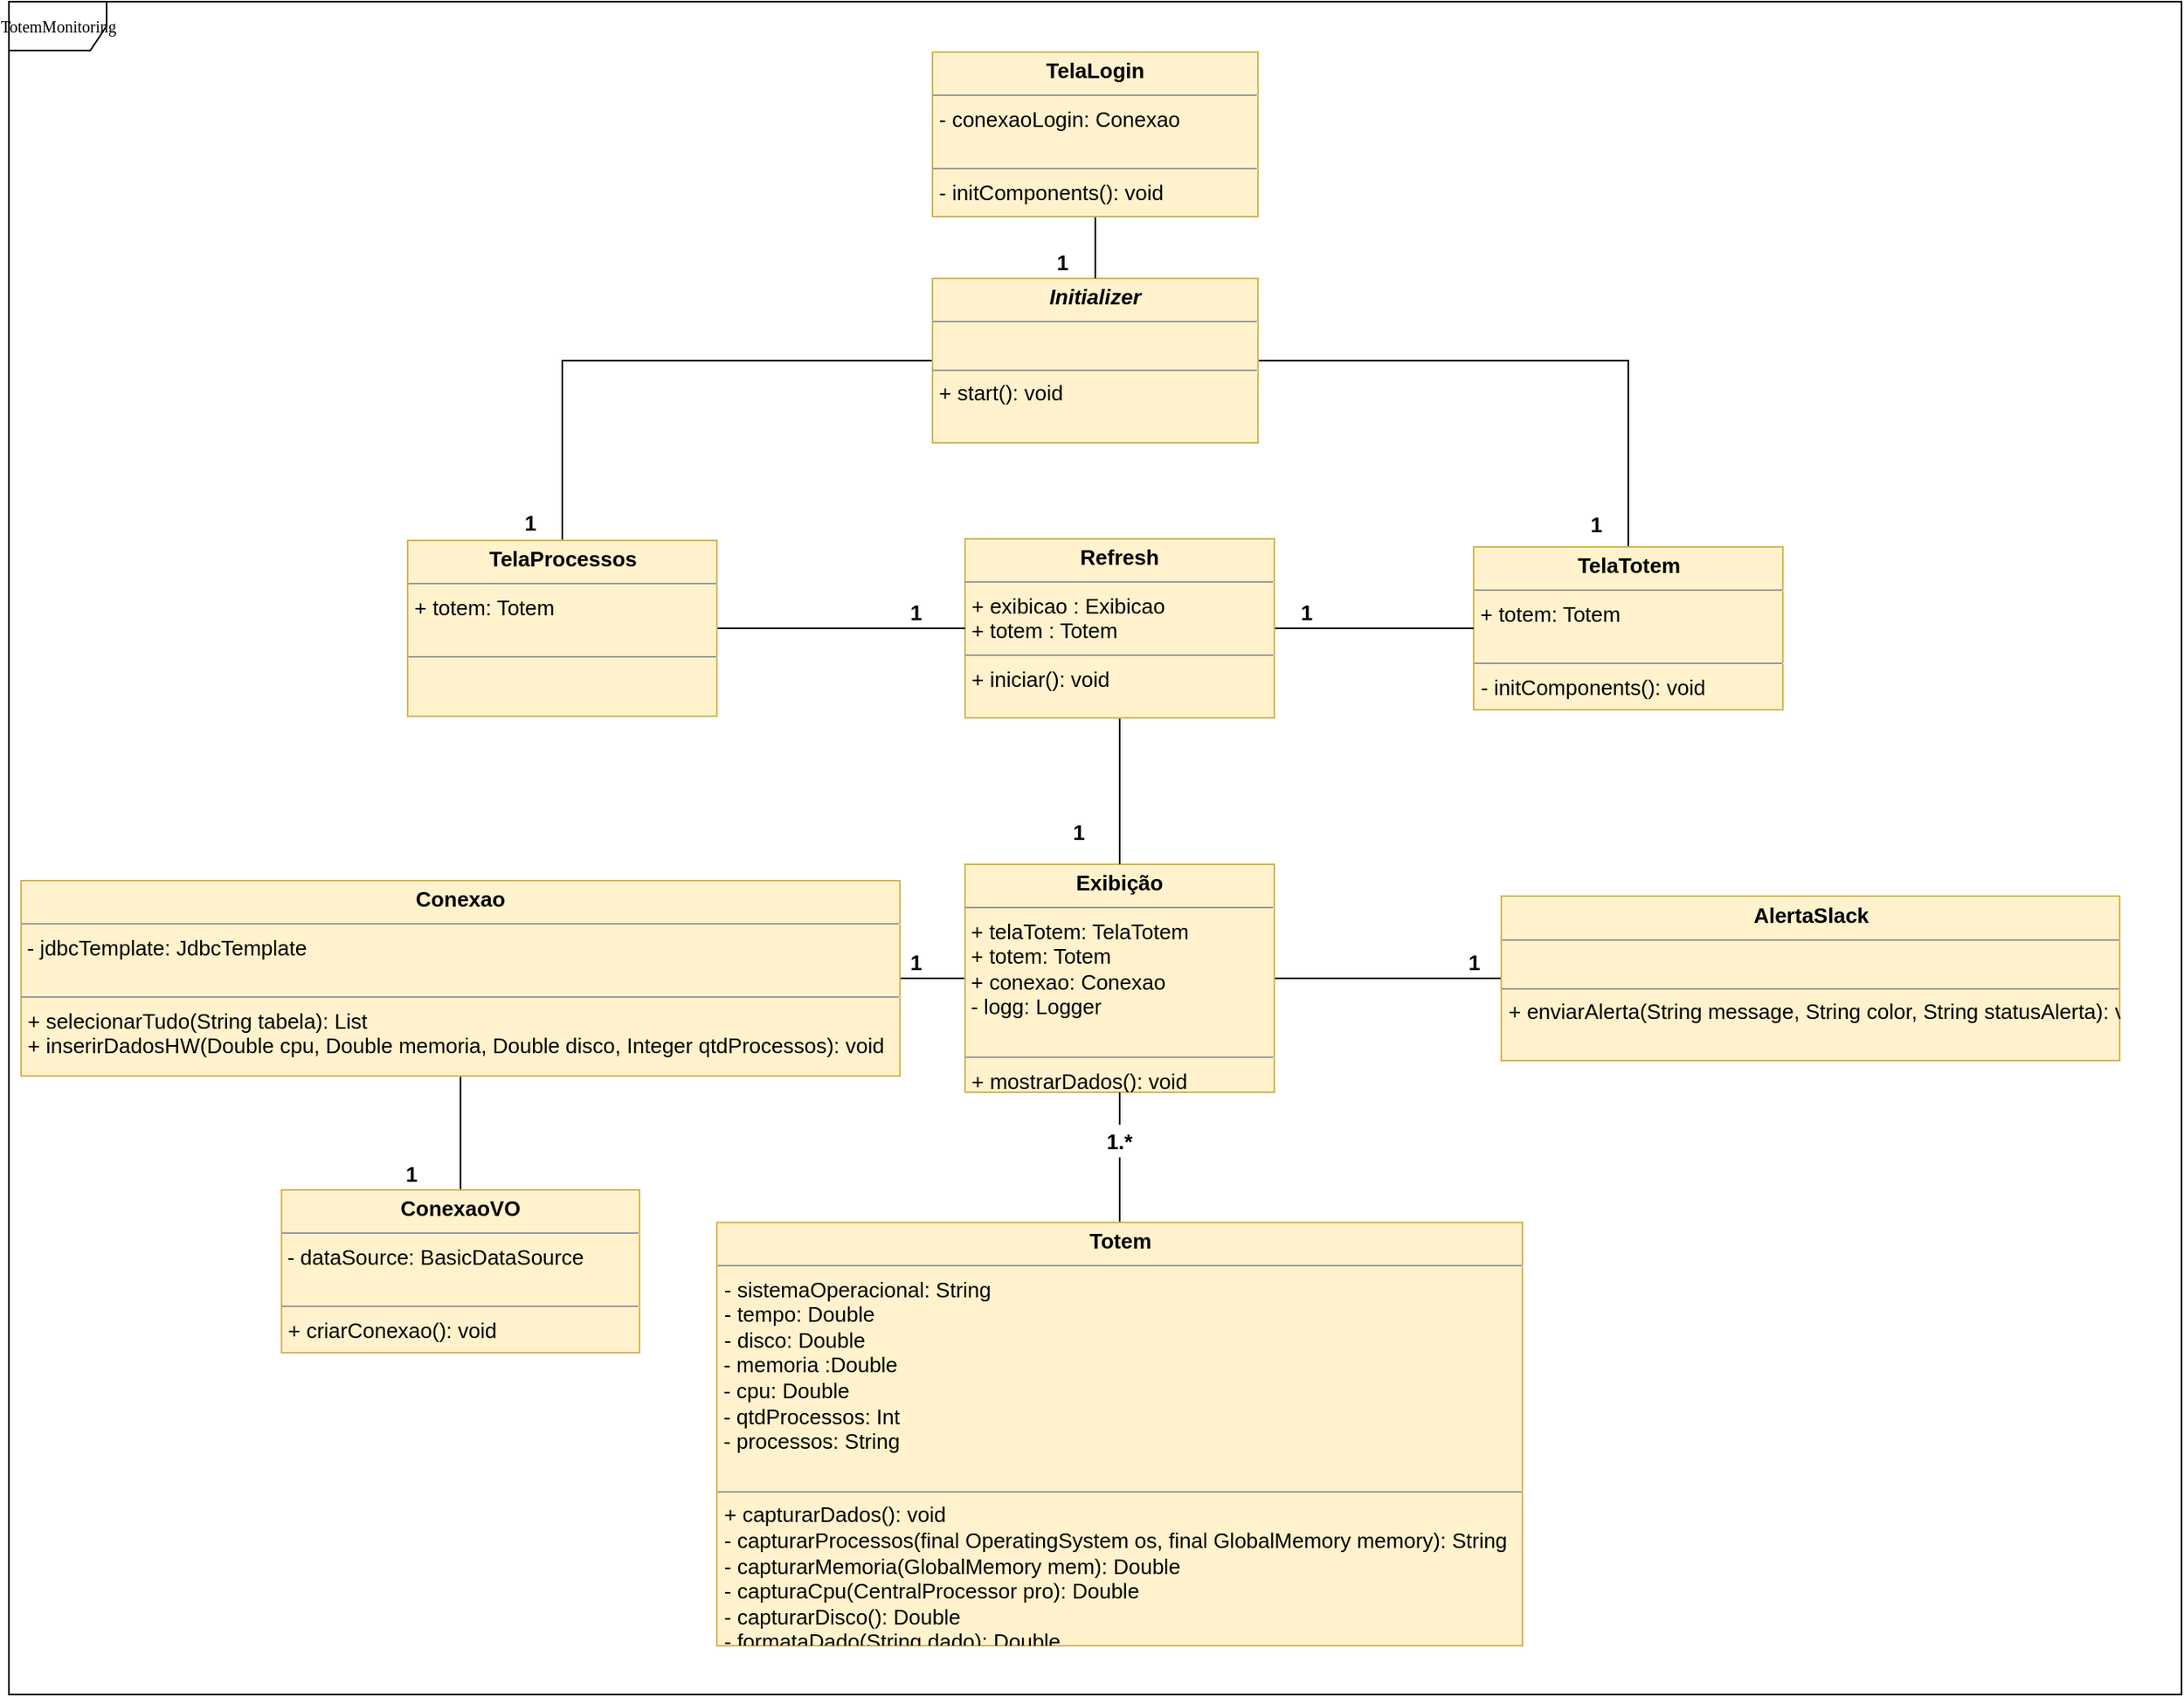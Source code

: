 <mxfile version="12.3.3" type="device" pages="1"><diagram name="Page-1" id="c4acf3e9-155e-7222-9cf6-157b1a14988f"><mxGraphModel dx="1871" dy="1621" grid="1" gridSize="10" guides="1" tooltips="1" connect="1" arrows="1" fold="1" page="1" pageScale="1" pageWidth="850" pageHeight="1100" background="#ffffff" math="0" shadow="0"><root><mxCell id="0"/><mxCell id="1" parent="0"/><mxCell id="17acba5748e5396b-1" value="TotemMonitoring" style="shape=umlFrame;whiteSpace=wrap;html=1;rounded=0;shadow=0;comic=0;labelBackgroundColor=none;strokeWidth=1;fontFamily=Verdana;fontSize=10;align=center;width=60;height=30;" parent="1" vertex="1"><mxGeometry x="-77.5" y="-80" width="1335" height="1040" as="geometry"/></mxCell><mxCell id="8h1KgTnDU4ybiR8Wh5WG-35" style="edgeStyle=orthogonalEdgeStyle;rounded=0;orthogonalLoop=1;jettySize=auto;html=1;entryX=0.5;entryY=0;entryDx=0;entryDy=0;endArrow=none;endFill=0;" parent="1" source="8h1KgTnDU4ybiR8Wh5WG-51" target="5d2195bd80daf111-19" edge="1"><mxGeometry relative="1" as="geometry"/></mxCell><mxCell id="9qw-REEb9esvLYdN_eHw-13" style="edgeStyle=orthogonalEdgeStyle;rounded=0;orthogonalLoop=1;jettySize=auto;html=1;entryX=1;entryY=0.5;entryDx=0;entryDy=0;endArrow=none;endFill=0;" edge="1" parent="1" source="5d2195bd80daf111-15" target="8h1KgTnDU4ybiR8Wh5WG-40"><mxGeometry relative="1" as="geometry"/></mxCell><mxCell id="9qw-REEb9esvLYdN_eHw-14" style="edgeStyle=orthogonalEdgeStyle;rounded=0;orthogonalLoop=1;jettySize=auto;html=1;endArrow=none;endFill=0;" edge="1" parent="1" source="5d2195bd80daf111-15" target="8h1KgTnDU4ybiR8Wh5WG-42"><mxGeometry relative="1" as="geometry"/></mxCell><mxCell id="5d2195bd80daf111-15" value="&lt;p style=&quot;margin: 4px 0px 0px ; text-align: center ; font-size: 13px&quot;&gt;&lt;b&gt;&lt;font style=&quot;font-size: 13px&quot;&gt;Exibição&lt;/font&gt;&lt;/b&gt;&lt;/p&gt;&lt;hr size=&quot;1&quot; style=&quot;font-size: 13px&quot;&gt;&lt;span style=&quot;white-space: normal ; font-size: 13px&quot;&gt;&lt;font style=&quot;font-size: 13px&quot;&gt;&amp;nbsp;+ telaTotem: TelaTotem&lt;br&gt;&amp;nbsp;+ totem: Totem&lt;br&gt;&amp;nbsp;+ conexao: Conexao&lt;br&gt;&amp;nbsp;- logg: Logger&lt;br&gt;&lt;/font&gt;&lt;/span&gt;&lt;p style=&quot;margin: 0px 0px 0px 4px ; font-size: 13px&quot;&gt;&lt;font style=&quot;font-size: 13px&quot;&gt;&lt;br&gt;&lt;/font&gt;&lt;/p&gt;&lt;hr size=&quot;1&quot; style=&quot;font-size: 13px&quot;&gt;&lt;p style=&quot;margin: 0px 0px 0px 4px ; font-size: 13px&quot;&gt;&lt;font style=&quot;font-size: 13px&quot;&gt;+ mostrarDados(): void&lt;/font&gt;&lt;/p&gt;" style="verticalAlign=top;align=left;overflow=fill;fontSize=12;fontFamily=Helvetica;html=1;rounded=0;shadow=0;comic=0;labelBackgroundColor=none;strokeWidth=1;fillColor=#fff2cc;strokeColor=#d6b656;" parent="1" vertex="1"><mxGeometry x="510" y="450" width="190" height="140" as="geometry"/></mxCell><mxCell id="9qw-REEb9esvLYdN_eHw-3" style="edgeStyle=orthogonalEdgeStyle;rounded=0;orthogonalLoop=1;jettySize=auto;html=1;endArrow=none;endFill=0;" edge="1" parent="1" source="5d2195bd80daf111-18" target="8-MUjTlmlI8hC00vOWtE-19"><mxGeometry relative="1" as="geometry"/></mxCell><mxCell id="9qw-REEb9esvLYdN_eHw-8" style="edgeStyle=orthogonalEdgeStyle;rounded=0;orthogonalLoop=1;jettySize=auto;html=1;endArrow=none;endFill=0;" edge="1" parent="1" source="5d2195bd80daf111-18" target="8-MUjTlmlI8hC00vOWtE-14"><mxGeometry relative="1" as="geometry"/></mxCell><mxCell id="5d2195bd80daf111-18" value="&lt;p style=&quot;margin: 4px 0px 0px ; text-align: center ; font-size: 13px&quot;&gt;&lt;font style=&quot;font-size: 13px&quot;&gt;&lt;i&gt;&lt;b&gt;Initializer&lt;/b&gt;&lt;/i&gt;&lt;br&gt;&lt;/font&gt;&lt;/p&gt;&lt;hr size=&quot;1&quot; style=&quot;font-size: 13px&quot;&gt;&lt;p style=&quot;margin: 0px 0px 0px 4px ; font-size: 13px&quot;&gt;&lt;font style=&quot;font-size: 13px&quot;&gt;&lt;br&gt;&lt;/font&gt;&lt;/p&gt;&lt;hr size=&quot;1&quot; style=&quot;font-size: 13px&quot;&gt;&lt;p style=&quot;margin: 0px 0px 0px 4px ; font-size: 13px&quot;&gt;&lt;font style=&quot;font-size: 13px&quot;&gt;+ start(): void&lt;br&gt;&lt;/font&gt;&lt;br&gt;&lt;/p&gt;" style="verticalAlign=top;align=left;overflow=fill;fontSize=12;fontFamily=Helvetica;html=1;rounded=0;shadow=0;comic=0;labelBackgroundColor=none;strokeWidth=1;fillColor=#fff2cc;strokeColor=#d6b656;" parent="1" vertex="1"><mxGeometry x="490" y="90" width="200" height="101" as="geometry"/></mxCell><mxCell id="5d2195bd80daf111-19" value="&lt;p style=&quot;margin: 4px 0px 0px ; text-align: center ; font-size: 13px&quot;&gt;&lt;b&gt;&lt;font style=&quot;font-size: 13px&quot;&gt;Totem&lt;/font&gt;&lt;/b&gt;&lt;/p&gt;&lt;hr size=&quot;1&quot; style=&quot;font-size: 13px&quot;&gt;&lt;p style=&quot;margin: 0px 0px 0px 4px ; font-size: 13px&quot;&gt;&lt;font style=&quot;font-size: 13px&quot;&gt;- sistemaOperacional: String&lt;br&gt;- tempo: Double&lt;/font&gt;&lt;/p&gt;&lt;p style=&quot;margin: 0px 0px 0px 4px ; font-size: 13px&quot;&gt;&lt;font style=&quot;font-size: 13px&quot;&gt;- disco: Double&lt;br&gt;&lt;/font&gt;&lt;/p&gt;&lt;div style=&quot;font-size: 13px&quot;&gt;&lt;font style=&quot;font-size: 13px&quot;&gt;&amp;nbsp;- memoria :Double&lt;br&gt;&lt;/font&gt;&lt;/div&gt;&lt;div style=&quot;font-size: 13px&quot;&gt;&lt;font style=&quot;font-size: 13px&quot;&gt;&amp;nbsp;- cpu: Double&lt;br&gt;&lt;/font&gt;&lt;/div&gt;&lt;div style=&quot;font-size: 13px&quot;&gt;&lt;div&gt;&lt;font style=&quot;font-size: 13px&quot;&gt;&amp;nbsp;- qtdProcessos: Int&lt;br&gt;&lt;/font&gt;&lt;/div&gt;&lt;div&gt;&lt;div&gt;&lt;font style=&quot;font-size: 13px&quot;&gt;&amp;nbsp;- processos: String&lt;/font&gt;&lt;/div&gt;&lt;/div&gt;&lt;/div&gt;&lt;div style=&quot;font-size: 13px&quot;&gt;&lt;font style=&quot;font-size: 13px&quot;&gt;&lt;br&gt;&lt;/font&gt;&lt;/div&gt;&lt;hr size=&quot;1&quot; style=&quot;font-size: 13px&quot;&gt;&lt;p style=&quot;margin: 0px 0px 0px 4px ; font-size: 13px&quot;&gt;&lt;font style=&quot;font-size: 13px&quot;&gt;+ capturarDados(): void&lt;/font&gt;&lt;/p&gt;&lt;p style=&quot;margin: 0px 0px 0px 4px ; font-size: 13px&quot;&gt;&lt;font style=&quot;font-size: 13px&quot;&gt;- capturarProcessos(final OperatingSystem os, final GlobalMemory memory): String&lt;/font&gt;&lt;/p&gt;&lt;p style=&quot;margin: 0px 0px 0px 4px ; font-size: 13px&quot;&gt;&lt;font style=&quot;font-size: 13px&quot;&gt;- capturarMemoria(GlobalMemory mem): Double&lt;/font&gt;&lt;/p&gt;&lt;p style=&quot;margin: 0px 0px 0px 4px ; font-size: 13px&quot;&gt;&lt;font style=&quot;font-size: 13px&quot;&gt;- capturaCpu(CentralProcessor pro): Double&lt;/font&gt;&lt;/p&gt;&lt;p style=&quot;margin: 0px 0px 0px 4px ; font-size: 13px&quot;&gt;&lt;font style=&quot;font-size: 13px&quot;&gt;- capturarDisco(): Double&lt;/font&gt;&lt;/p&gt;&lt;p style=&quot;margin: 0px 0px 0px 4px ; font-size: 13px&quot;&gt;&lt;font style=&quot;font-size: 13px&quot;&gt;- formataDado(String dado): Double&lt;/font&gt;&lt;/p&gt;&lt;p style=&quot;margin: 0px 0px 0px 4px ; font-size: 13px&quot;&gt;&lt;font style=&quot;font-size: 13px&quot;&gt;&lt;br&gt;&lt;/font&gt;&lt;/p&gt;&lt;p style=&quot;margin: 0px 0px 0px 4px ; font-size: 13px&quot;&gt;&lt;font style=&quot;font-size: 13px&quot;&gt;&lt;br&gt;&lt;/font&gt;&lt;br&gt;&lt;/p&gt;" style="verticalAlign=top;align=left;overflow=fill;fontSize=12;fontFamily=Helvetica;html=1;rounded=0;shadow=0;comic=0;labelBackgroundColor=none;strokeWidth=1;fillColor=#fff2cc;strokeColor=#d6b656;" parent="1" vertex="1"><mxGeometry x="357.5" y="670" width="495" height="260" as="geometry"/></mxCell><mxCell id="8-MUjTlmlI8hC00vOWtE-14" value="&lt;p style=&quot;margin: 4px 0px 0px ; text-align: center ; font-size: 13px&quot;&gt;&lt;b&gt;&lt;font style=&quot;font-size: 13px&quot;&gt;TelaTotem&lt;/font&gt;&lt;/b&gt;&lt;/p&gt;&lt;hr size=&quot;1&quot; style=&quot;font-size: 13px&quot;&gt;&lt;span style=&quot;white-space: normal ; font-size: 13px&quot;&gt;&lt;font style=&quot;font-size: 13px&quot;&gt;&amp;nbsp;+ totem: Totem&lt;/font&gt;&lt;/span&gt;&lt;p style=&quot;margin: 0px 0px 0px 4px ; font-size: 13px&quot;&gt;&lt;font style=&quot;font-size: 13px&quot;&gt;&lt;br&gt;&lt;/font&gt;&lt;/p&gt;&lt;hr size=&quot;1&quot; style=&quot;font-size: 13px&quot;&gt;&lt;p style=&quot;margin: 0px 0px 0px 4px ; font-size: 13px&quot;&gt;&lt;font style=&quot;font-size: 13px&quot;&gt;- initComponents(): void&lt;/font&gt;&lt;/p&gt;&lt;p style=&quot;margin: 0px 0px 0px 4px ; font-size: 13px&quot;&gt;&lt;br&gt;&lt;/p&gt;" style="verticalAlign=top;align=left;overflow=fill;fontSize=12;fontFamily=Helvetica;html=1;rounded=0;shadow=0;comic=0;labelBackgroundColor=none;strokeWidth=1;fillColor=#fff2cc;strokeColor=#d6b656;" parent="1" vertex="1"><mxGeometry x="822.5" y="255" width="190" height="100" as="geometry"/></mxCell><mxCell id="8h1KgTnDU4ybiR8Wh5WG-32" style="edgeStyle=orthogonalEdgeStyle;rounded=0;orthogonalLoop=1;jettySize=auto;html=1;entryX=0;entryY=0.5;entryDx=0;entryDy=0;endArrow=none;endFill=0;" parent="1" source="8-MUjTlmlI8hC00vOWtE-16" target="8-MUjTlmlI8hC00vOWtE-14" edge="1"><mxGeometry relative="1" as="geometry"/></mxCell><mxCell id="9qw-REEb9esvLYdN_eHw-19" style="edgeStyle=orthogonalEdgeStyle;rounded=0;orthogonalLoop=1;jettySize=auto;html=1;entryX=0.5;entryY=0;entryDx=0;entryDy=0;endArrow=none;endFill=0;" edge="1" parent="1" source="8-MUjTlmlI8hC00vOWtE-16" target="5d2195bd80daf111-15"><mxGeometry relative="1" as="geometry"/></mxCell><mxCell id="8-MUjTlmlI8hC00vOWtE-16" value="&lt;p style=&quot;margin: 4px 0px 0px ; text-align: center ; font-size: 13px&quot;&gt;&lt;b&gt;&lt;font style=&quot;font-size: 13px&quot;&gt;Refresh&lt;/font&gt;&lt;/b&gt;&lt;/p&gt;&lt;hr size=&quot;1&quot; style=&quot;font-size: 13px&quot;&gt;&lt;p style=&quot;margin: 0px 0px 0px 4px ; font-size: 13px&quot;&gt;&lt;font style=&quot;font-size: 13px&quot;&gt;+ exibicao : Exibicao&lt;/font&gt;&lt;/p&gt;&lt;p style=&quot;margin: 0px 0px 0px 4px ; font-size: 13px&quot;&gt;&lt;font style=&quot;font-size: 13px&quot;&gt;+ totem : Totem&lt;/font&gt;&lt;/p&gt;&lt;hr size=&quot;1&quot; style=&quot;font-size: 13px&quot;&gt;&lt;p style=&quot;margin: 0px 0px 0px 4px ; font-size: 13px&quot;&gt;&lt;font style=&quot;font-size: 13px&quot;&gt;+ iniciar(): void&lt;/font&gt;&lt;/p&gt;&lt;p style=&quot;margin: 0px 0px 0px 4px ; font-size: 13px&quot;&gt;&lt;br&gt;&lt;/p&gt;" style="verticalAlign=top;align=left;overflow=fill;fontSize=12;fontFamily=Helvetica;html=1;rounded=0;shadow=0;comic=0;labelBackgroundColor=none;strokeWidth=1;fillColor=#fff2cc;strokeColor=#d6b656;" parent="1" vertex="1"><mxGeometry x="510" y="250" width="190" height="110" as="geometry"/></mxCell><mxCell id="9qw-REEb9esvLYdN_eHw-9" style="edgeStyle=orthogonalEdgeStyle;rounded=0;orthogonalLoop=1;jettySize=auto;html=1;endArrow=none;endFill=0;" edge="1" parent="1" source="8-MUjTlmlI8hC00vOWtE-19" target="8-MUjTlmlI8hC00vOWtE-16"><mxGeometry relative="1" as="geometry"/></mxCell><mxCell id="8-MUjTlmlI8hC00vOWtE-19" value="&lt;p style=&quot;margin: 4px 0px 0px ; text-align: center ; font-size: 13px&quot;&gt;&lt;b&gt;&lt;font style=&quot;font-size: 13px&quot;&gt;TelaProcessos&lt;/font&gt;&lt;/b&gt;&lt;/p&gt;&lt;hr size=&quot;1&quot; style=&quot;font-size: 13px&quot;&gt;&lt;span style=&quot;white-space: normal ; font-size: 13px&quot;&gt;&lt;font style=&quot;font-size: 13px&quot;&gt;&amp;nbsp;+ totem: Totem&lt;br&gt;&lt;/font&gt;&lt;/span&gt;&lt;p style=&quot;margin: 0px 0px 0px 4px ; font-size: 13px&quot;&gt;&lt;font style=&quot;font-size: 13px&quot;&gt;&lt;br&gt;&lt;/font&gt;&lt;/p&gt;&lt;hr size=&quot;1&quot; style=&quot;font-size: 13px&quot;&gt;&lt;p style=&quot;margin: 0px 0px 0px 4px ; font-size: 13px&quot;&gt;&lt;br&gt;&lt;/p&gt;" style="verticalAlign=top;align=left;overflow=fill;fontSize=12;fontFamily=Helvetica;html=1;rounded=0;shadow=0;comic=0;labelBackgroundColor=none;strokeWidth=1;fillColor=#fff2cc;strokeColor=#d6b656;" parent="1" vertex="1"><mxGeometry x="167.5" y="251" width="190" height="108" as="geometry"/></mxCell><mxCell id="8h1KgTnDU4ybiR8Wh5WG-8" style="edgeStyle=orthogonalEdgeStyle;rounded=0;orthogonalLoop=1;jettySize=auto;html=1;endArrow=none;endFill=0;" parent="1" source="jBDV8R20NykrOHlvGsZO-5" target="5d2195bd80daf111-18" edge="1"><mxGeometry relative="1" as="geometry"/></mxCell><mxCell id="jBDV8R20NykrOHlvGsZO-5" value="&lt;p style=&quot;margin: 4px 0px 0px ; text-align: center ; font-size: 13px&quot;&gt;&lt;b&gt;&lt;font style=&quot;font-size: 13px&quot;&gt;TelaLogin&lt;/font&gt;&lt;/b&gt;&lt;/p&gt;&lt;hr size=&quot;1&quot; style=&quot;font-size: 13px&quot;&gt;&lt;p style=&quot;margin: 0px 0px 0px 4px ; font-size: 13px&quot;&gt;&lt;font style=&quot;font-size: 13px&quot;&gt;- conexaoLogin: Conexao&lt;/font&gt;&lt;/p&gt;&lt;p style=&quot;margin: 0px 0px 0px 4px ; font-size: 13px&quot;&gt;&lt;font style=&quot;font-size: 13px&quot;&gt;&lt;br&gt;&lt;/font&gt;&lt;/p&gt;&lt;hr size=&quot;1&quot; style=&quot;font-size: 13px&quot;&gt;&lt;p style=&quot;margin: 0px 0px 0px 4px ; font-size: 13px&quot;&gt;&lt;font style=&quot;font-size: 13px&quot;&gt;- initComponents(): void&lt;/font&gt;&lt;/p&gt;" style="verticalAlign=top;align=left;overflow=fill;fontSize=12;fontFamily=Helvetica;html=1;rounded=0;shadow=0;comic=0;labelBackgroundColor=none;strokeWidth=1;fillColor=#fff2cc;strokeColor=#d6b656;" parent="1" vertex="1"><mxGeometry x="490" y="-49" width="200" height="101" as="geometry"/></mxCell><mxCell id="9qw-REEb9esvLYdN_eHw-17" style="edgeStyle=orthogonalEdgeStyle;rounded=0;orthogonalLoop=1;jettySize=auto;html=1;endArrow=none;endFill=0;" edge="1" parent="1" source="8h1KgTnDU4ybiR8Wh5WG-40" target="8h1KgTnDU4ybiR8Wh5WG-41"><mxGeometry relative="1" as="geometry"/></mxCell><mxCell id="8h1KgTnDU4ybiR8Wh5WG-40" value="&lt;p style=&quot;margin: 4px 0px 0px ; text-align: center ; font-size: 13px&quot;&gt;&lt;b&gt;&lt;font style=&quot;font-size: 13px&quot;&gt;Conexao&lt;/font&gt;&lt;/b&gt;&lt;/p&gt;&lt;hr size=&quot;1&quot; style=&quot;font-size: 13px&quot;&gt;&lt;span style=&quot;white-space: normal ; font-size: 13px&quot;&gt;&lt;font style=&quot;font-size: 13px&quot;&gt;&amp;nbsp;- jdbcTemplate: JdbcTemplate&lt;br&gt;&lt;br&gt;&lt;/font&gt;&lt;/span&gt;&lt;hr size=&quot;1&quot; style=&quot;font-size: 13px&quot;&gt;&lt;p style=&quot;margin: 0px 0px 0px 4px ; font-size: 13px&quot;&gt;&lt;font style=&quot;font-size: 13px&quot;&gt;+ selecionarTudo(String tabela): List&lt;/font&gt;&lt;/p&gt;&lt;p style=&quot;margin: 0px 0px 0px 4px ; font-size: 13px&quot;&gt;&lt;font style=&quot;font-size: 13px&quot;&gt;+ inserirDadosHW(Double cpu, Double memoria, Double disco, Integer qtdProcessos): void&lt;/font&gt;&lt;/p&gt;&lt;p style=&quot;margin: 0px 0px 0px 4px ; font-size: 13px&quot;&gt;&lt;br&gt;&lt;/p&gt;" style="verticalAlign=top;align=left;overflow=fill;fontSize=12;fontFamily=Helvetica;html=1;rounded=0;shadow=0;comic=0;labelBackgroundColor=none;strokeWidth=1;fillColor=#fff2cc;strokeColor=#d6b656;" parent="1" vertex="1"><mxGeometry x="-70" y="460" width="540" height="120" as="geometry"/></mxCell><mxCell id="8h1KgTnDU4ybiR8Wh5WG-41" value="&lt;p style=&quot;margin: 4px 0px 0px ; text-align: center ; font-size: 13px&quot;&gt;&lt;b&gt;&lt;font style=&quot;font-size: 13px&quot;&gt;ConexaoVO&lt;/font&gt;&lt;/b&gt;&lt;/p&gt;&lt;hr size=&quot;1&quot; style=&quot;font-size: 13px&quot;&gt;&lt;span style=&quot;white-space: normal ; font-size: 13px&quot;&gt;&lt;font style=&quot;font-size: 13px&quot;&gt;&amp;nbsp;- dataSource: BasicDataSource&lt;br&gt;&lt;br&gt;&lt;/font&gt;&lt;/span&gt;&lt;hr size=&quot;1&quot; style=&quot;font-size: 13px&quot;&gt;&lt;p style=&quot;margin: 0px 0px 0px 4px ; font-size: 13px&quot;&gt;&lt;font style=&quot;font-size: 13px&quot;&gt;+ criarConexao(): void&lt;/font&gt;&lt;/p&gt;" style="verticalAlign=top;align=left;overflow=fill;fontSize=12;fontFamily=Helvetica;html=1;rounded=0;shadow=0;comic=0;labelBackgroundColor=none;strokeWidth=1;fillColor=#fff2cc;strokeColor=#d6b656;" parent="1" vertex="1"><mxGeometry x="90" y="650" width="220" height="100" as="geometry"/></mxCell><mxCell id="8h1KgTnDU4ybiR8Wh5WG-42" value="&lt;p style=&quot;margin: 4px 0px 0px ; text-align: center ; font-size: 13px&quot;&gt;&lt;b&gt;&lt;font style=&quot;font-size: 13px&quot;&gt;AlertaSlack&lt;/font&gt;&lt;/b&gt;&lt;/p&gt;&lt;hr size=&quot;1&quot; style=&quot;font-size: 13px&quot;&gt;&lt;span style=&quot;white-space: normal ; font-size: 13px&quot;&gt;&lt;font style=&quot;font-size: 13px&quot;&gt;&lt;br&gt;&lt;/font&gt;&lt;/span&gt;&lt;hr size=&quot;1&quot; style=&quot;font-size: 13px&quot;&gt;&lt;p style=&quot;margin: 0px 0px 0px 4px ; font-size: 13px&quot;&gt;&lt;font style=&quot;font-size: 13px&quot;&gt;+ enviarAlerta(String message, String color, String statusAlerta): void&lt;/font&gt;&lt;/p&gt;" style="verticalAlign=top;align=left;overflow=fill;fontSize=12;fontFamily=Helvetica;html=1;rounded=0;shadow=0;comic=0;labelBackgroundColor=none;strokeWidth=1;fillColor=#fff2cc;strokeColor=#d6b656;" parent="1" vertex="1"><mxGeometry x="839.5" y="469.5" width="380" height="101" as="geometry"/></mxCell><mxCell id="8h1KgTnDU4ybiR8Wh5WG-51" value="&lt;b&gt;&lt;font style=&quot;font-size: 13px&quot;&gt;1.*&lt;/font&gt;&lt;/b&gt;" style="text;html=1;strokeColor=none;fillColor=none;align=center;verticalAlign=middle;whiteSpace=wrap;rounded=0;shadow=0;comic=0;" parent="1" vertex="1"><mxGeometry x="585" y="610" width="40" height="20" as="geometry"/></mxCell><mxCell id="8h1KgTnDU4ybiR8Wh5WG-52" style="edgeStyle=orthogonalEdgeStyle;rounded=0;orthogonalLoop=1;jettySize=auto;html=1;entryX=0.5;entryY=0;entryDx=0;entryDy=0;endArrow=none;endFill=0;" parent="1" source="5d2195bd80daf111-15" target="8h1KgTnDU4ybiR8Wh5WG-51" edge="1"><mxGeometry relative="1" as="geometry"><mxPoint x="605" y="590" as="sourcePoint"/><mxPoint x="605" y="660" as="targetPoint"/></mxGeometry></mxCell><mxCell id="9qw-REEb9esvLYdN_eHw-5" value="&lt;font style=&quot;font-size: 13px&quot;&gt;&lt;b&gt;1&lt;/b&gt;&lt;/font&gt;" style="text;html=1;strokeColor=none;fillColor=none;align=center;verticalAlign=middle;whiteSpace=wrap;rounded=0;" vertex="1" parent="1"><mxGeometry x="222.5" y="230" width="40" height="20" as="geometry"/></mxCell><mxCell id="9qw-REEb9esvLYdN_eHw-6" value="&lt;font style=&quot;font-size: 13px&quot;&gt;&lt;b&gt;1&lt;/b&gt;&lt;/font&gt;" style="text;html=1;strokeColor=none;fillColor=none;align=center;verticalAlign=middle;whiteSpace=wrap;rounded=0;" vertex="1" parent="1"><mxGeometry x="550" y="70" width="40" height="20" as="geometry"/></mxCell><mxCell id="9qw-REEb9esvLYdN_eHw-7" value="&lt;font style=&quot;font-size: 13px&quot;&gt;&lt;b&gt;1&lt;/b&gt;&lt;/font&gt;" style="text;html=1;strokeColor=none;fillColor=none;align=center;verticalAlign=middle;whiteSpace=wrap;rounded=0;" vertex="1" parent="1"><mxGeometry x="877.5" y="231" width="40" height="20" as="geometry"/></mxCell><mxCell id="9qw-REEb9esvLYdN_eHw-11" value="&lt;font style=&quot;font-size: 13px&quot;&gt;&lt;b&gt;1&lt;/b&gt;&lt;/font&gt;" style="text;html=1;strokeColor=none;fillColor=none;align=center;verticalAlign=middle;whiteSpace=wrap;rounded=0;" vertex="1" parent="1"><mxGeometry x="460" y="285" width="40" height="20" as="geometry"/></mxCell><mxCell id="9qw-REEb9esvLYdN_eHw-12" value="&lt;font style=&quot;font-size: 13px&quot;&gt;&lt;b&gt;1&lt;/b&gt;&lt;/font&gt;" style="text;html=1;strokeColor=none;fillColor=none;align=center;verticalAlign=middle;whiteSpace=wrap;rounded=0;" vertex="1" parent="1"><mxGeometry x="700" y="285" width="40" height="20" as="geometry"/></mxCell><mxCell id="9qw-REEb9esvLYdN_eHw-15" value="&lt;font style=&quot;font-size: 13px&quot;&gt;&lt;b&gt;1&lt;/b&gt;&lt;/font&gt;" style="text;html=1;strokeColor=none;fillColor=none;align=center;verticalAlign=middle;whiteSpace=wrap;rounded=0;" vertex="1" parent="1"><mxGeometry x="802.5" y="500" width="40" height="20" as="geometry"/></mxCell><mxCell id="9qw-REEb9esvLYdN_eHw-16" value="&lt;font style=&quot;font-size: 13px&quot;&gt;&lt;b&gt;1&lt;/b&gt;&lt;/font&gt;" style="text;html=1;strokeColor=none;fillColor=none;align=center;verticalAlign=middle;whiteSpace=wrap;rounded=0;" vertex="1" parent="1"><mxGeometry x="460" y="500" width="40" height="20" as="geometry"/></mxCell><mxCell id="9qw-REEb9esvLYdN_eHw-18" value="&lt;font style=&quot;font-size: 13px&quot;&gt;&lt;b&gt;1&lt;/b&gt;&lt;/font&gt;" style="text;html=1;strokeColor=none;fillColor=none;align=center;verticalAlign=middle;whiteSpace=wrap;rounded=0;" vertex="1" parent="1"><mxGeometry x="150" y="630" width="40" height="20" as="geometry"/></mxCell><mxCell id="9qw-REEb9esvLYdN_eHw-20" value="&lt;font style=&quot;font-size: 13px&quot;&gt;&lt;b&gt;1&lt;/b&gt;&lt;/font&gt;" style="text;html=1;strokeColor=none;fillColor=none;align=center;verticalAlign=middle;whiteSpace=wrap;rounded=0;" vertex="1" parent="1"><mxGeometry x="560" y="420" width="40" height="20" as="geometry"/></mxCell></root></mxGraphModel></diagram></mxfile>